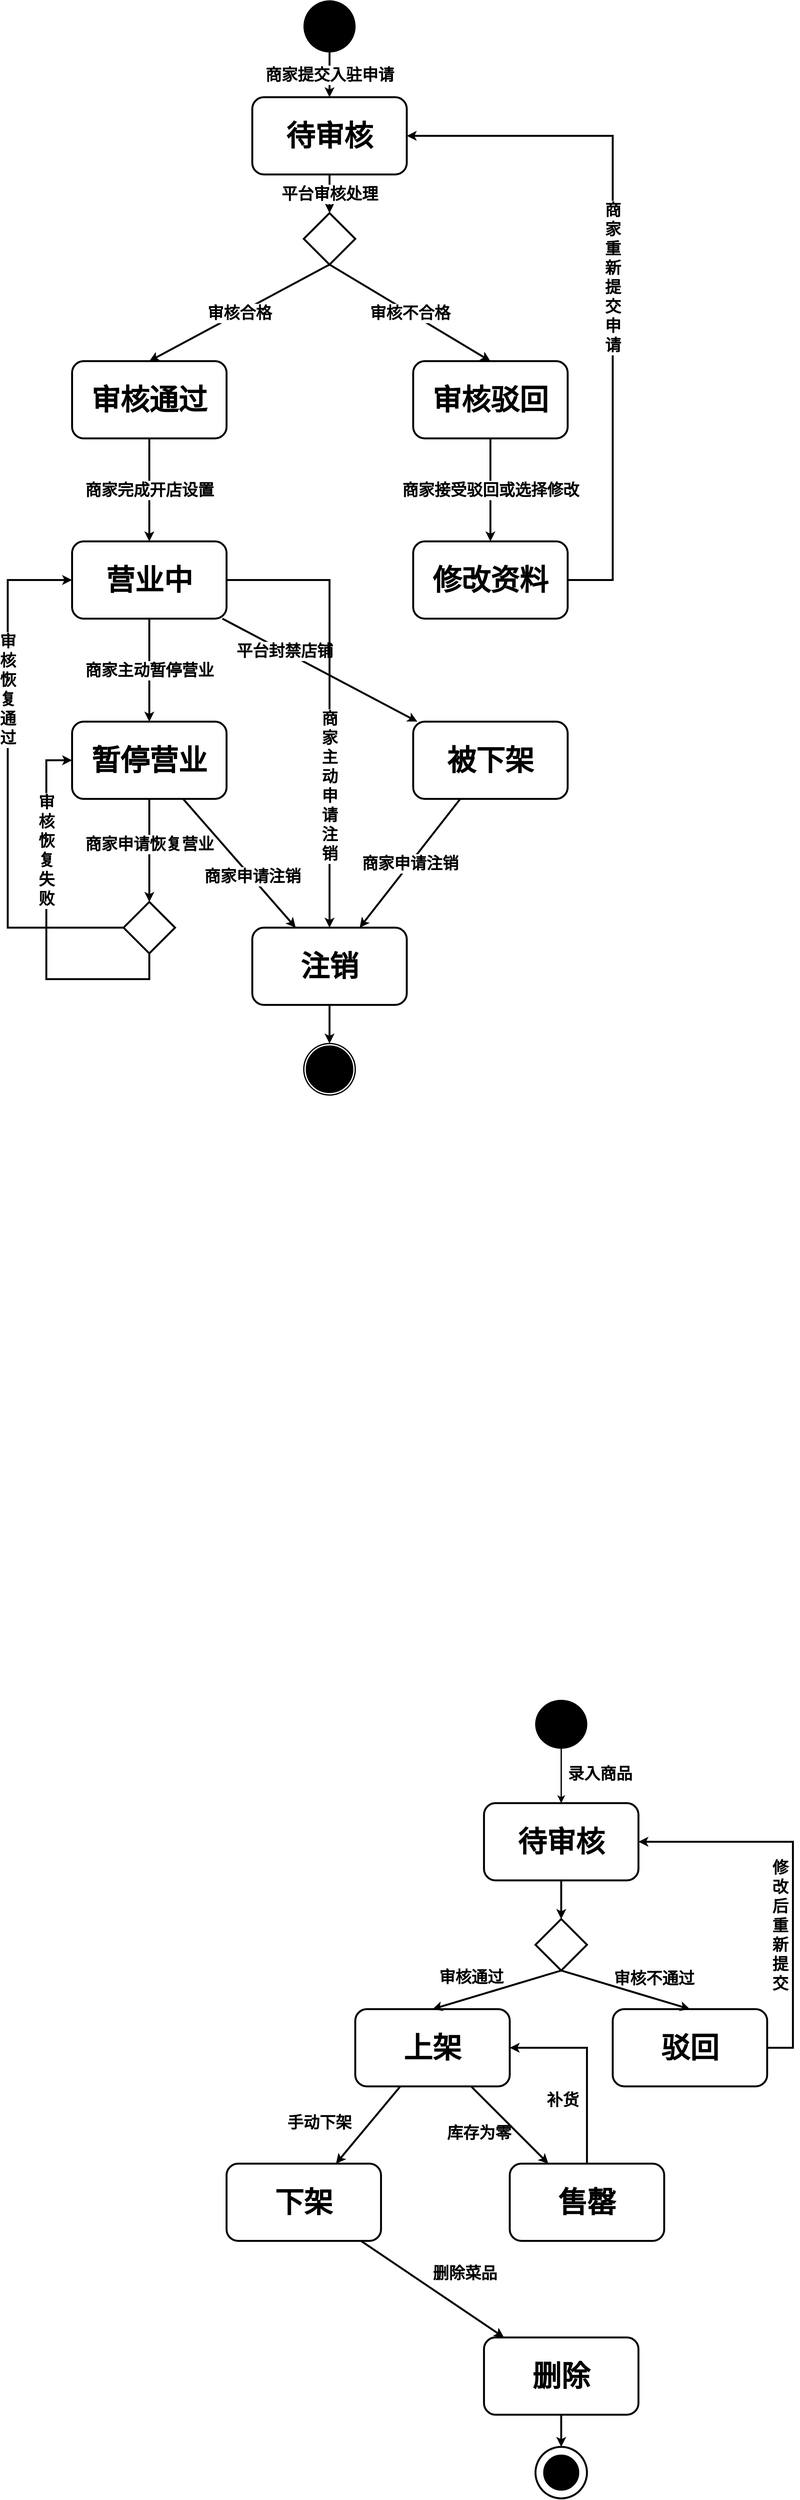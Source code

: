 <mxfile version="27.0.6">
  <diagram name="Page-1" id="58cdce13-f638-feb5-8d6f-7d28b1aa9fa0">
    <mxGraphModel dx="1907" dy="273" grid="1" gridSize="10" guides="1" tooltips="1" connect="1" arrows="1" fold="1" page="1" pageScale="1" pageWidth="1100" pageHeight="850" background="none" math="0" shadow="0">
      <root>
        <mxCell id="0" />
        <mxCell id="1" parent="0" />
        <mxCell id="dNWCYUFnRBYijKzVIOxl-1" value="" style="ellipse;fillColor=strokeColor;html=1;fontSize=25;fontFamily=黑体;fontStyle=1" vertex="1" parent="1">
          <mxGeometry x="1640" y="1840" width="80" height="80" as="geometry" />
        </mxCell>
        <mxCell id="dNWCYUFnRBYijKzVIOxl-2" value="待审核" style="rounded=1;whiteSpace=wrap;html=1;fontSize=45;fontFamily=黑体;fontStyle=1;strokeWidth=3;" vertex="1" parent="1">
          <mxGeometry x="1560" y="1990" width="240" height="120" as="geometry" />
        </mxCell>
        <mxCell id="dNWCYUFnRBYijKzVIOxl-3" value="审核通过" style="rounded=1;whiteSpace=wrap;html=1;fontSize=45;fontFamily=黑体;fontStyle=1;strokeWidth=3;" vertex="1" parent="1">
          <mxGeometry x="1280" y="2400" width="240" height="120" as="geometry" />
        </mxCell>
        <mxCell id="dNWCYUFnRBYijKzVIOxl-4" value="审核驳回" style="rounded=1;whiteSpace=wrap;html=1;fontSize=45;fontFamily=黑体;fontStyle=1;strokeWidth=3;" vertex="1" parent="1">
          <mxGeometry x="1810" y="2400" width="240" height="120" as="geometry" />
        </mxCell>
        <mxCell id="dNWCYUFnRBYijKzVIOxl-5" value="修改资料" style="rounded=1;whiteSpace=wrap;html=1;fontSize=45;fontFamily=黑体;fontStyle=1;strokeWidth=3;" vertex="1" parent="1">
          <mxGeometry x="1810" y="2680" width="240" height="120" as="geometry" />
        </mxCell>
        <mxCell id="dNWCYUFnRBYijKzVIOxl-6" value="营业中" style="rounded=1;whiteSpace=wrap;html=1;fontSize=45;fontFamily=黑体;fontStyle=1;strokeWidth=3;" vertex="1" parent="1">
          <mxGeometry x="1280" y="2680" width="240" height="120" as="geometry" />
        </mxCell>
        <mxCell id="dNWCYUFnRBYijKzVIOxl-7" value="暂停营业" style="rounded=1;whiteSpace=wrap;html=1;fontSize=45;fontFamily=黑体;fontStyle=1;strokeWidth=3;" vertex="1" parent="1">
          <mxGeometry x="1280" y="2960" width="240" height="120" as="geometry" />
        </mxCell>
        <mxCell id="dNWCYUFnRBYijKzVIOxl-49" style="edgeStyle=orthogonalEdgeStyle;rounded=0;orthogonalLoop=1;jettySize=auto;html=1;fontSize=25;fontFamily=黑体;strokeWidth=3;fontStyle=1" edge="1" parent="1" source="dNWCYUFnRBYijKzVIOxl-8" target="dNWCYUFnRBYijKzVIOxl-42">
          <mxGeometry relative="1" as="geometry" />
        </mxCell>
        <mxCell id="dNWCYUFnRBYijKzVIOxl-8" value="注销" style="rounded=1;whiteSpace=wrap;html=1;fontSize=45;fontFamily=黑体;fontStyle=1;strokeWidth=3;" vertex="1" parent="1">
          <mxGeometry x="1560" y="3280" width="240" height="120" as="geometry" />
        </mxCell>
        <mxCell id="dNWCYUFnRBYijKzVIOxl-9" value="被下架" style="rounded=1;whiteSpace=wrap;html=1;fontSize=45;fontFamily=黑体;fontStyle=1;strokeWidth=3;" vertex="1" parent="1">
          <mxGeometry x="1810" y="2960" width="240" height="120" as="geometry" />
        </mxCell>
        <mxCell id="dNWCYUFnRBYijKzVIOxl-10" value="" style="rhombus;whiteSpace=wrap;html=1;fontSize=25;fontFamily=黑体;strokeWidth=3;fontStyle=1" vertex="1" parent="1">
          <mxGeometry x="1640" y="2170" width="80" height="80" as="geometry" />
        </mxCell>
        <mxCell id="dNWCYUFnRBYijKzVIOxl-11" value="" style="endArrow=classic;html=1;rounded=0;fontSize=25;fontFamily=黑体;strokeWidth=3;fontStyle=1" edge="1" parent="1" source="dNWCYUFnRBYijKzVIOxl-1" target="dNWCYUFnRBYijKzVIOxl-2">
          <mxGeometry relative="1" as="geometry">
            <mxPoint x="1880" y="2170" as="sourcePoint" />
            <mxPoint x="1980" y="2170" as="targetPoint" />
          </mxGeometry>
        </mxCell>
        <mxCell id="dNWCYUFnRBYijKzVIOxl-12" value="商家提交入驻申请" style="edgeLabel;resizable=0;html=1;;align=center;verticalAlign=middle;fontSize=25;fontFamily=黑体;fontStyle=1" connectable="0" vertex="1" parent="dNWCYUFnRBYijKzVIOxl-11">
          <mxGeometry relative="1" as="geometry" />
        </mxCell>
        <mxCell id="dNWCYUFnRBYijKzVIOxl-16" value="" style="endArrow=classic;html=1;rounded=0;fontSize=25;fontFamily=黑体;strokeWidth=3;fontStyle=1" edge="1" parent="1" source="dNWCYUFnRBYijKzVIOxl-2" target="dNWCYUFnRBYijKzVIOxl-10">
          <mxGeometry relative="1" as="geometry">
            <mxPoint x="1630" y="2160" as="sourcePoint" />
            <mxPoint x="1630" y="2220" as="targetPoint" />
          </mxGeometry>
        </mxCell>
        <mxCell id="dNWCYUFnRBYijKzVIOxl-17" value="平台审核处理" style="edgeLabel;resizable=0;html=1;;align=center;verticalAlign=middle;fontSize=25;fontFamily=黑体;fontStyle=1" connectable="0" vertex="1" parent="dNWCYUFnRBYijKzVIOxl-16">
          <mxGeometry relative="1" as="geometry" />
        </mxCell>
        <mxCell id="dNWCYUFnRBYijKzVIOxl-19" value="" style="endArrow=classic;html=1;rounded=0;exitX=0.5;exitY=1;exitDx=0;exitDy=0;entryX=0.5;entryY=0;entryDx=0;entryDy=0;fontSize=25;fontFamily=黑体;strokeWidth=3;fontStyle=1" edge="1" parent="1" source="dNWCYUFnRBYijKzVIOxl-10" target="dNWCYUFnRBYijKzVIOxl-3">
          <mxGeometry relative="1" as="geometry">
            <mxPoint x="1590" y="2270" as="sourcePoint" />
            <mxPoint x="1590" y="2330" as="targetPoint" />
          </mxGeometry>
        </mxCell>
        <mxCell id="dNWCYUFnRBYijKzVIOxl-20" value="审核合格" style="edgeLabel;resizable=0;html=1;;align=center;verticalAlign=middle;fontSize=25;fontFamily=黑体;fontStyle=1" connectable="0" vertex="1" parent="dNWCYUFnRBYijKzVIOxl-19">
          <mxGeometry relative="1" as="geometry" />
        </mxCell>
        <mxCell id="dNWCYUFnRBYijKzVIOxl-21" value="" style="endArrow=classic;html=1;rounded=0;exitX=0.5;exitY=1;exitDx=0;exitDy=0;entryX=0.5;entryY=0;entryDx=0;entryDy=0;fontSize=25;fontFamily=黑体;strokeWidth=3;fontStyle=1" edge="1" parent="1" source="dNWCYUFnRBYijKzVIOxl-10" target="dNWCYUFnRBYijKzVIOxl-4">
          <mxGeometry relative="1" as="geometry">
            <mxPoint x="1760" y="2260" as="sourcePoint" />
            <mxPoint x="1760" y="2320" as="targetPoint" />
          </mxGeometry>
        </mxCell>
        <mxCell id="dNWCYUFnRBYijKzVIOxl-22" value="审核不合格" style="edgeLabel;resizable=0;html=1;;align=center;verticalAlign=middle;fontSize=25;fontFamily=黑体;fontStyle=1" connectable="0" vertex="1" parent="dNWCYUFnRBYijKzVIOxl-21">
          <mxGeometry relative="1" as="geometry" />
        </mxCell>
        <mxCell id="dNWCYUFnRBYijKzVIOxl-23" value="" style="endArrow=classic;html=1;rounded=0;fontSize=25;fontFamily=黑体;strokeWidth=3;fontStyle=1" edge="1" parent="1" source="dNWCYUFnRBYijKzVIOxl-3" target="dNWCYUFnRBYijKzVIOxl-6">
          <mxGeometry relative="1" as="geometry">
            <mxPoint x="1420" y="2550" as="sourcePoint" />
            <mxPoint x="1420" y="2610" as="targetPoint" />
          </mxGeometry>
        </mxCell>
        <mxCell id="dNWCYUFnRBYijKzVIOxl-24" value="商家完成开店设置" style="edgeLabel;resizable=0;html=1;;align=center;verticalAlign=middle;fontSize=25;fontFamily=黑体;fontStyle=1" connectable="0" vertex="1" parent="dNWCYUFnRBYijKzVIOxl-23">
          <mxGeometry relative="1" as="geometry" />
        </mxCell>
        <mxCell id="dNWCYUFnRBYijKzVIOxl-25" value="" style="endArrow=classic;html=1;rounded=0;fontSize=25;fontFamily=黑体;strokeWidth=3;fontStyle=1" edge="1" parent="1" source="dNWCYUFnRBYijKzVIOxl-6" target="dNWCYUFnRBYijKzVIOxl-7">
          <mxGeometry relative="1" as="geometry">
            <mxPoint x="1410" y="2810" as="sourcePoint" />
            <mxPoint x="1410" y="2870" as="targetPoint" />
          </mxGeometry>
        </mxCell>
        <mxCell id="dNWCYUFnRBYijKzVIOxl-26" value="商家主动暂停营业" style="edgeLabel;resizable=0;html=1;;align=center;verticalAlign=middle;fontSize=25;fontFamily=黑体;fontStyle=1" connectable="0" vertex="1" parent="dNWCYUFnRBYijKzVIOxl-25">
          <mxGeometry relative="1" as="geometry" />
        </mxCell>
        <mxCell id="dNWCYUFnRBYijKzVIOxl-27" value="" style="endArrow=classic;html=1;rounded=0;fontSize=25;fontFamily=黑体;strokeWidth=3;fontStyle=1" edge="1" parent="1" source="dNWCYUFnRBYijKzVIOxl-6" target="dNWCYUFnRBYijKzVIOxl-9">
          <mxGeometry relative="1" as="geometry">
            <mxPoint x="1550" y="2850" as="sourcePoint" />
            <mxPoint x="1550" y="2910" as="targetPoint" />
          </mxGeometry>
        </mxCell>
        <mxCell id="dNWCYUFnRBYijKzVIOxl-28" value="平台封禁店铺" style="edgeLabel;resizable=0;html=1;;align=center;verticalAlign=middle;fontSize=25;fontFamily=黑体;fontStyle=1" connectable="0" vertex="1" parent="dNWCYUFnRBYijKzVIOxl-27">
          <mxGeometry relative="1" as="geometry">
            <mxPoint x="-55" y="-30" as="offset" />
          </mxGeometry>
        </mxCell>
        <mxCell id="dNWCYUFnRBYijKzVIOxl-29" value="" style="rhombus;whiteSpace=wrap;html=1;fontSize=25;fontFamily=黑体;strokeWidth=3;fontStyle=1" vertex="1" parent="1">
          <mxGeometry x="1360" y="3240" width="80" height="80" as="geometry" />
        </mxCell>
        <mxCell id="dNWCYUFnRBYijKzVIOxl-30" value="" style="endArrow=classic;html=1;rounded=0;fontSize=25;fontFamily=黑体;strokeWidth=3;fontStyle=1" edge="1" parent="1" source="dNWCYUFnRBYijKzVIOxl-4" target="dNWCYUFnRBYijKzVIOxl-5">
          <mxGeometry relative="1" as="geometry">
            <mxPoint x="1910" y="2510" as="sourcePoint" />
            <mxPoint x="1910" y="2570" as="targetPoint" />
          </mxGeometry>
        </mxCell>
        <mxCell id="dNWCYUFnRBYijKzVIOxl-31" value="商家接受驳回或选择修改" style="edgeLabel;resizable=0;html=1;;align=center;verticalAlign=middle;fontSize=25;fontFamily=黑体;fontStyle=1" connectable="0" vertex="1" parent="dNWCYUFnRBYijKzVIOxl-30">
          <mxGeometry relative="1" as="geometry" />
        </mxCell>
        <mxCell id="dNWCYUFnRBYijKzVIOxl-33" value="" style="endArrow=classic;html=1;rounded=0;edgeStyle=orthogonalEdgeStyle;fontSize=25;fontFamily=黑体;strokeWidth=3;fontStyle=1" edge="1" parent="1" source="dNWCYUFnRBYijKzVIOxl-5" target="dNWCYUFnRBYijKzVIOxl-2">
          <mxGeometry relative="1" as="geometry">
            <mxPoint x="2180" y="2300" as="sourcePoint" />
            <mxPoint x="2320" y="2420" as="targetPoint" />
            <Array as="points">
              <mxPoint x="2120" y="2740" />
              <mxPoint x="2120" y="2050" />
            </Array>
          </mxGeometry>
        </mxCell>
        <mxCell id="dNWCYUFnRBYijKzVIOxl-34" value="商&lt;div&gt;家&lt;/div&gt;&lt;div&gt;重&lt;/div&gt;&lt;div&gt;新&lt;/div&gt;&lt;div&gt;提&lt;/div&gt;&lt;div&gt;交&lt;/div&gt;&lt;div&gt;申&lt;/div&gt;&lt;div&gt;请&lt;/div&gt;" style="edgeLabel;resizable=0;html=1;;align=center;verticalAlign=middle;fontSize=25;fontFamily=黑体;fontStyle=1" connectable="0" vertex="1" parent="dNWCYUFnRBYijKzVIOxl-33">
          <mxGeometry relative="1" as="geometry" />
        </mxCell>
        <mxCell id="dNWCYUFnRBYijKzVIOxl-36" value="" style="endArrow=classic;html=1;rounded=0;fontSize=25;fontFamily=黑体;strokeWidth=3;fontStyle=1" edge="1" parent="1" source="dNWCYUFnRBYijKzVIOxl-7" target="dNWCYUFnRBYijKzVIOxl-29">
          <mxGeometry relative="1" as="geometry">
            <mxPoint x="1340" y="3140" as="sourcePoint" />
            <mxPoint x="1440" y="3140" as="targetPoint" />
          </mxGeometry>
        </mxCell>
        <mxCell id="dNWCYUFnRBYijKzVIOxl-37" value="商家申请恢复营业" style="edgeLabel;resizable=0;html=1;;align=center;verticalAlign=middle;fontSize=25;fontFamily=黑体;fontStyle=1" connectable="0" vertex="1" parent="dNWCYUFnRBYijKzVIOxl-36">
          <mxGeometry relative="1" as="geometry">
            <mxPoint y="-10" as="offset" />
          </mxGeometry>
        </mxCell>
        <mxCell id="dNWCYUFnRBYijKzVIOxl-38" value="" style="endArrow=classic;html=1;rounded=0;edgeStyle=orthogonalEdgeStyle;fontSize=25;fontFamily=黑体;strokeWidth=3;fontStyle=1" edge="1" parent="1" source="dNWCYUFnRBYijKzVIOxl-29" target="dNWCYUFnRBYijKzVIOxl-6">
          <mxGeometry relative="1" as="geometry">
            <mxPoint x="1290" y="3200" as="sourcePoint" />
            <mxPoint x="1390" y="3200" as="targetPoint" />
            <Array as="points">
              <mxPoint x="1180" y="3280" />
              <mxPoint x="1180" y="2740" />
            </Array>
          </mxGeometry>
        </mxCell>
        <mxCell id="dNWCYUFnRBYijKzVIOxl-39" value="审&lt;div&gt;核&lt;/div&gt;&lt;div&gt;恢&lt;/div&gt;&lt;div&gt;复&lt;/div&gt;&lt;div&gt;通&lt;/div&gt;&lt;div&gt;过&lt;/div&gt;" style="edgeLabel;resizable=0;html=1;;align=center;verticalAlign=middle;fontSize=25;fontFamily=黑体;fontStyle=1" connectable="0" vertex="1" parent="dNWCYUFnRBYijKzVIOxl-38">
          <mxGeometry relative="1" as="geometry">
            <mxPoint y="-140" as="offset" />
          </mxGeometry>
        </mxCell>
        <mxCell id="dNWCYUFnRBYijKzVIOxl-40" value="" style="endArrow=classic;html=1;rounded=0;exitX=0.5;exitY=1;exitDx=0;exitDy=0;fontSize=25;fontFamily=黑体;strokeWidth=3;fontStyle=1" edge="1" parent="1" source="dNWCYUFnRBYijKzVIOxl-29" target="dNWCYUFnRBYijKzVIOxl-7">
          <mxGeometry relative="1" as="geometry">
            <mxPoint x="1370" y="3280" as="sourcePoint" />
            <mxPoint x="1510" y="3400" as="targetPoint" />
            <Array as="points">
              <mxPoint x="1400" y="3360" />
              <mxPoint x="1320" y="3360" />
              <mxPoint x="1240" y="3360" />
              <mxPoint x="1240" y="3020" />
            </Array>
          </mxGeometry>
        </mxCell>
        <mxCell id="dNWCYUFnRBYijKzVIOxl-41" value="审&lt;div&gt;核&lt;/div&gt;&lt;div&gt;恢&lt;/div&gt;&lt;div&gt;复&lt;/div&gt;&lt;div&gt;失&lt;/div&gt;&lt;div&gt;败&lt;/div&gt;" style="edgeLabel;resizable=0;html=1;;align=center;verticalAlign=middle;fontSize=25;fontFamily=黑体;fontStyle=1" connectable="0" vertex="1" parent="dNWCYUFnRBYijKzVIOxl-40">
          <mxGeometry relative="1" as="geometry">
            <mxPoint y="-110" as="offset" />
          </mxGeometry>
        </mxCell>
        <mxCell id="dNWCYUFnRBYijKzVIOxl-42" value="" style="ellipse;html=1;shape=endState;fillColor=strokeColor;fontSize=25;fontFamily=黑体;strokeWidth=2;perimeterSpacing=0;fontStyle=1" vertex="1" parent="1">
          <mxGeometry x="1640" y="3460" width="80" height="80" as="geometry" />
        </mxCell>
        <mxCell id="dNWCYUFnRBYijKzVIOxl-43" value="" style="endArrow=classic;html=1;rounded=0;fontSize=25;fontFamily=黑体;strokeWidth=3;fontStyle=1" edge="1" parent="1" source="dNWCYUFnRBYijKzVIOxl-7" target="dNWCYUFnRBYijKzVIOxl-8">
          <mxGeometry relative="1" as="geometry">
            <mxPoint x="1680" y="3140" as="sourcePoint" />
            <mxPoint x="1780" y="3140" as="targetPoint" />
          </mxGeometry>
        </mxCell>
        <mxCell id="dNWCYUFnRBYijKzVIOxl-44" value="商家申请注销" style="edgeLabel;resizable=0;html=1;;align=center;verticalAlign=middle;fontSize=25;fontFamily=黑体;fontStyle=1" connectable="0" vertex="1" parent="dNWCYUFnRBYijKzVIOxl-43">
          <mxGeometry relative="1" as="geometry">
            <mxPoint x="20" y="20" as="offset" />
          </mxGeometry>
        </mxCell>
        <mxCell id="dNWCYUFnRBYijKzVIOxl-45" value="" style="endArrow=classic;html=1;rounded=0;fontSize=25;fontFamily=黑体;strokeWidth=3;fontStyle=1" edge="1" parent="1" source="dNWCYUFnRBYijKzVIOxl-9" target="dNWCYUFnRBYijKzVIOxl-8">
          <mxGeometry relative="1" as="geometry">
            <mxPoint x="1620" y="3210" as="sourcePoint" />
            <mxPoint x="1820" y="3410" as="targetPoint" />
          </mxGeometry>
        </mxCell>
        <mxCell id="dNWCYUFnRBYijKzVIOxl-46" value="商家申请注销" style="edgeLabel;resizable=0;html=1;;align=center;verticalAlign=middle;fontSize=25;fontFamily=黑体;fontStyle=1" connectable="0" vertex="1" parent="dNWCYUFnRBYijKzVIOxl-45">
          <mxGeometry relative="1" as="geometry" />
        </mxCell>
        <mxCell id="dNWCYUFnRBYijKzVIOxl-47" value="" style="endArrow=classic;html=1;rounded=0;entryX=0.5;entryY=0;entryDx=0;entryDy=0;fontSize=25;fontFamily=黑体;strokeWidth=3;fontStyle=1" edge="1" parent="1" source="dNWCYUFnRBYijKzVIOxl-6" target="dNWCYUFnRBYijKzVIOxl-8">
          <mxGeometry relative="1" as="geometry">
            <mxPoint x="1710" y="3040" as="sourcePoint" />
            <mxPoint x="1910" y="3240" as="targetPoint" />
            <Array as="points">
              <mxPoint x="1680" y="2740" />
            </Array>
          </mxGeometry>
        </mxCell>
        <mxCell id="dNWCYUFnRBYijKzVIOxl-48" value="商&lt;div&gt;家&lt;/div&gt;&lt;div&gt;主&lt;/div&gt;&lt;div&gt;动&lt;/div&gt;&lt;div&gt;申&lt;/div&gt;&lt;div&gt;请&lt;/div&gt;&lt;div&gt;注&lt;/div&gt;&lt;div&gt;销&lt;/div&gt;" style="edgeLabel;resizable=0;html=1;;align=center;verticalAlign=middle;fontSize=25;fontFamily=黑体;rotation=0;fontStyle=1" connectable="0" vertex="1" parent="dNWCYUFnRBYijKzVIOxl-47">
          <mxGeometry relative="1" as="geometry">
            <mxPoint y="130" as="offset" />
          </mxGeometry>
        </mxCell>
        <mxCell id="dNWCYUFnRBYijKzVIOxl-78" style="edgeStyle=orthogonalEdgeStyle;rounded=0;orthogonalLoop=1;jettySize=auto;html=1;strokeWidth=2;" edge="1" parent="1" source="dNWCYUFnRBYijKzVIOxl-52" target="dNWCYUFnRBYijKzVIOxl-56">
          <mxGeometry relative="1" as="geometry" />
        </mxCell>
        <mxCell id="dNWCYUFnRBYijKzVIOxl-80" value="录入商品" style="edgeLabel;html=1;align=center;verticalAlign=middle;resizable=0;points=[];fontSize=25;fontFamily=黑体;fontStyle=1" vertex="1" connectable="0" parent="dNWCYUFnRBYijKzVIOxl-78">
          <mxGeometry x="-0.201" relative="1" as="geometry">
            <mxPoint x="60" y="5" as="offset" />
          </mxGeometry>
        </mxCell>
        <mxCell id="dNWCYUFnRBYijKzVIOxl-52" value="" style="ellipse;fillColor=strokeColor;html=1;" vertex="1" parent="1">
          <mxGeometry x="2000" y="4480" width="80" height="75" as="geometry" />
        </mxCell>
        <mxCell id="dNWCYUFnRBYijKzVIOxl-54" value="" style="ellipse;whiteSpace=wrap;html=1;aspect=fixed;strokeWidth=3;" vertex="1" parent="1">
          <mxGeometry x="2000" y="5640" width="80" height="80" as="geometry" />
        </mxCell>
        <mxCell id="dNWCYUFnRBYijKzVIOxl-53" value="" style="ellipse;fillColor=strokeColor;html=1;" vertex="1" parent="1">
          <mxGeometry x="2012.5" y="5652.5" width="55" height="55" as="geometry" />
        </mxCell>
        <mxCell id="dNWCYUFnRBYijKzVIOxl-56" value="待审核" style="rounded=1;whiteSpace=wrap;html=1;fontSize=45;fontFamily=黑体;fontStyle=1;strokeWidth=3;" vertex="1" parent="1">
          <mxGeometry x="1920" y="4640" width="240" height="120" as="geometry" />
        </mxCell>
        <mxCell id="dNWCYUFnRBYijKzVIOxl-57" value="驳回" style="rounded=1;whiteSpace=wrap;html=1;fontSize=45;fontFamily=黑体;fontStyle=1;strokeWidth=3;" vertex="1" parent="1">
          <mxGeometry x="2120" y="4960" width="240" height="120" as="geometry" />
        </mxCell>
        <mxCell id="dNWCYUFnRBYijKzVIOxl-58" value="上架" style="rounded=1;whiteSpace=wrap;html=1;fontSize=45;fontFamily=黑体;fontStyle=1;strokeWidth=3;" vertex="1" parent="1">
          <mxGeometry x="1720" y="4960" width="240" height="120" as="geometry" />
        </mxCell>
        <mxCell id="dNWCYUFnRBYijKzVIOxl-79" style="edgeStyle=orthogonalEdgeStyle;rounded=0;orthogonalLoop=1;jettySize=auto;html=1;strokeWidth=3;" edge="1" parent="1" source="dNWCYUFnRBYijKzVIOxl-59" target="dNWCYUFnRBYijKzVIOxl-58">
          <mxGeometry relative="1" as="geometry">
            <Array as="points">
              <mxPoint x="2080" y="5020" />
            </Array>
          </mxGeometry>
        </mxCell>
        <mxCell id="dNWCYUFnRBYijKzVIOxl-59" value="售罄" style="rounded=1;whiteSpace=wrap;html=1;fontSize=45;fontFamily=黑体;fontStyle=1;strokeWidth=3;" vertex="1" parent="1">
          <mxGeometry x="1960" y="5200" width="240" height="120" as="geometry" />
        </mxCell>
        <mxCell id="dNWCYUFnRBYijKzVIOxl-60" value="下架" style="rounded=1;whiteSpace=wrap;html=1;fontSize=45;fontFamily=黑体;fontStyle=1;strokeWidth=3;" vertex="1" parent="1">
          <mxGeometry x="1520" y="5200" width="240" height="120" as="geometry" />
        </mxCell>
        <mxCell id="dNWCYUFnRBYijKzVIOxl-87" style="edgeStyle=orthogonalEdgeStyle;rounded=0;orthogonalLoop=1;jettySize=auto;html=1;strokeWidth=3;" edge="1" parent="1" source="dNWCYUFnRBYijKzVIOxl-61">
          <mxGeometry relative="1" as="geometry">
            <mxPoint x="2040" y="5640" as="targetPoint" />
          </mxGeometry>
        </mxCell>
        <mxCell id="dNWCYUFnRBYijKzVIOxl-61" value="删除" style="rounded=1;whiteSpace=wrap;html=1;fontSize=45;fontFamily=黑体;fontStyle=1;strokeWidth=3;" vertex="1" parent="1">
          <mxGeometry x="1920" y="5470" width="240" height="120" as="geometry" />
        </mxCell>
        <mxCell id="dNWCYUFnRBYijKzVIOxl-62" value="" style="rhombus;whiteSpace=wrap;html=1;strokeWidth=3;" vertex="1" parent="1">
          <mxGeometry x="2000" y="4820" width="80" height="80" as="geometry" />
        </mxCell>
        <mxCell id="dNWCYUFnRBYijKzVIOxl-63" value="" style="endArrow=classic;html=1;rounded=0;strokeWidth=3;" edge="1" parent="1" source="dNWCYUFnRBYijKzVIOxl-56" target="dNWCYUFnRBYijKzVIOxl-62">
          <mxGeometry relative="1" as="geometry">
            <mxPoint x="1670" y="4910" as="sourcePoint" />
            <mxPoint x="1770" y="4910" as="targetPoint" />
          </mxGeometry>
        </mxCell>
        <mxCell id="dNWCYUFnRBYijKzVIOxl-66" value="" style="endArrow=classic;html=1;rounded=0;strokeWidth=3;exitX=0.5;exitY=1;exitDx=0;exitDy=0;entryX=0.5;entryY=0;entryDx=0;entryDy=0;" edge="1" parent="1" source="dNWCYUFnRBYijKzVIOxl-62" target="dNWCYUFnRBYijKzVIOxl-57">
          <mxGeometry relative="1" as="geometry">
            <mxPoint x="2090" y="4840" as="sourcePoint" />
            <mxPoint x="2090" y="4900" as="targetPoint" />
          </mxGeometry>
        </mxCell>
        <mxCell id="dNWCYUFnRBYijKzVIOxl-68" value="" style="endArrow=classic;html=1;rounded=0;strokeWidth=3;exitX=0.5;exitY=1;exitDx=0;exitDy=0;entryX=0.5;entryY=0;entryDx=0;entryDy=0;" edge="1" parent="1" source="dNWCYUFnRBYijKzVIOxl-62" target="dNWCYUFnRBYijKzVIOxl-58">
          <mxGeometry relative="1" as="geometry">
            <mxPoint x="2050" y="4940" as="sourcePoint" />
            <mxPoint x="2050" y="5000" as="targetPoint" />
          </mxGeometry>
        </mxCell>
        <mxCell id="dNWCYUFnRBYijKzVIOxl-70" value="" style="endArrow=classic;html=1;rounded=0;strokeWidth=3;" edge="1" parent="1" source="dNWCYUFnRBYijKzVIOxl-58" target="dNWCYUFnRBYijKzVIOxl-60">
          <mxGeometry relative="1" as="geometry">
            <mxPoint x="1860" y="5180" as="sourcePoint" />
            <mxPoint x="1860" y="5240" as="targetPoint" />
          </mxGeometry>
        </mxCell>
        <mxCell id="dNWCYUFnRBYijKzVIOxl-72" value="" style="endArrow=classic;html=1;rounded=0;strokeWidth=3;" edge="1" parent="1" source="dNWCYUFnRBYijKzVIOxl-58" target="dNWCYUFnRBYijKzVIOxl-59">
          <mxGeometry relative="1" as="geometry">
            <mxPoint x="1870" y="5140" as="sourcePoint" />
            <mxPoint x="1870" y="5200" as="targetPoint" />
          </mxGeometry>
        </mxCell>
        <mxCell id="dNWCYUFnRBYijKzVIOxl-74" value="" style="endArrow=classic;html=1;rounded=0;strokeWidth=3;" edge="1" parent="1" source="dNWCYUFnRBYijKzVIOxl-57" target="dNWCYUFnRBYijKzVIOxl-56">
          <mxGeometry relative="1" as="geometry">
            <mxPoint x="2510" y="5100" as="sourcePoint" />
            <mxPoint x="2510" y="5160" as="targetPoint" />
            <Array as="points">
              <mxPoint x="2400" y="5020" />
              <mxPoint x="2400" y="4860" />
              <mxPoint x="2400" y="4700" />
            </Array>
          </mxGeometry>
        </mxCell>
        <mxCell id="dNWCYUFnRBYijKzVIOxl-76" value="" style="endArrow=classic;html=1;rounded=0;strokeWidth=3;" edge="1" parent="1" source="dNWCYUFnRBYijKzVIOxl-60" target="dNWCYUFnRBYijKzVIOxl-61">
          <mxGeometry relative="1" as="geometry">
            <mxPoint x="1630" y="5380" as="sourcePoint" />
            <mxPoint x="1630" y="5440" as="targetPoint" />
          </mxGeometry>
        </mxCell>
        <mxCell id="dNWCYUFnRBYijKzVIOxl-81" value="审核不通过" style="edgeLabel;html=1;align=center;verticalAlign=middle;resizable=0;points=[];fontSize=25;fontFamily=黑体;fontStyle=1;labelBackgroundColor=none;" vertex="1" connectable="0" parent="1">
          <mxGeometry x="2180" y="4910" as="geometry">
            <mxPoint x="4" y="2" as="offset" />
          </mxGeometry>
        </mxCell>
        <mxCell id="dNWCYUFnRBYijKzVIOxl-82" value="审核通过" style="edgeLabel;html=1;align=center;verticalAlign=middle;resizable=0;points=[];fontSize=25;fontFamily=黑体;fontStyle=1;labelBackgroundColor=none;" vertex="1" connectable="0" parent="1">
          <mxGeometry x="1900" y="4910" as="geometry" />
        </mxCell>
        <mxCell id="dNWCYUFnRBYijKzVIOxl-83" value="修&lt;div&gt;改&lt;/div&gt;&lt;div&gt;后&lt;/div&gt;&lt;div&gt;重&lt;/div&gt;&lt;div&gt;新&lt;/div&gt;&lt;div&gt;提&lt;/div&gt;&lt;div&gt;交&lt;/div&gt;" style="edgeLabel;html=1;align=center;verticalAlign=middle;resizable=0;points=[];fontSize=25;fontFamily=黑体;fontStyle=1;labelBackgroundColor=none;" vertex="1" connectable="0" parent="1">
          <mxGeometry x="2380" y="4830" as="geometry" />
        </mxCell>
        <mxCell id="dNWCYUFnRBYijKzVIOxl-84" value="补货" style="edgeLabel;html=1;align=center;verticalAlign=middle;resizable=0;points=[];fontSize=25;fontFamily=黑体;fontStyle=1;labelBackgroundColor=none;" vertex="1" connectable="0" parent="1">
          <mxGeometry x="1880" y="5150" as="geometry">
            <mxPoint x="162" y="-49" as="offset" />
          </mxGeometry>
        </mxCell>
        <mxCell id="dNWCYUFnRBYijKzVIOxl-85" value="手动下架" style="edgeLabel;html=1;align=center;verticalAlign=middle;resizable=0;points=[];fontSize=25;fontFamily=黑体;fontStyle=1;labelBackgroundColor=none;rotation=0;" vertex="1" connectable="0" parent="1">
          <mxGeometry x="1670" y="5140" as="geometry">
            <mxPoint x="-6" y="-4" as="offset" />
          </mxGeometry>
        </mxCell>
        <mxCell id="dNWCYUFnRBYijKzVIOxl-86" value="删除菜品" style="edgeLabel;html=1;align=center;verticalAlign=middle;resizable=0;points=[];fontSize=25;fontFamily=黑体;fontStyle=1;labelBackgroundColor=none;" vertex="1" connectable="0" parent="1">
          <mxGeometry x="1890" y="5370" as="geometry" />
        </mxCell>
        <mxCell id="dNWCYUFnRBYijKzVIOxl-88" value="库存为零" style="edgeLabel;html=1;align=center;verticalAlign=middle;resizable=0;points=[];fontSize=25;fontFamily=黑体;fontStyle=1;labelBackgroundColor=none;" vertex="1" connectable="0" parent="1">
          <mxGeometry x="1920" y="5160" as="geometry">
            <mxPoint x="-8" y="-8" as="offset" />
          </mxGeometry>
        </mxCell>
      </root>
    </mxGraphModel>
  </diagram>
</mxfile>
